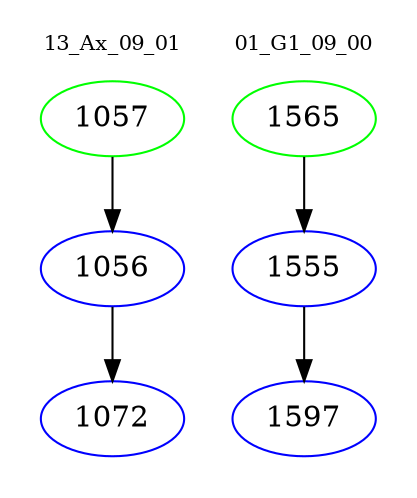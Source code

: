 digraph{
subgraph cluster_0 {
color = white
label = "13_Ax_09_01";
fontsize=10;
T0_1057 [label="1057", color="green"]
T0_1057 -> T0_1056 [color="black"]
T0_1056 [label="1056", color="blue"]
T0_1056 -> T0_1072 [color="black"]
T0_1072 [label="1072", color="blue"]
}
subgraph cluster_1 {
color = white
label = "01_G1_09_00";
fontsize=10;
T1_1565 [label="1565", color="green"]
T1_1565 -> T1_1555 [color="black"]
T1_1555 [label="1555", color="blue"]
T1_1555 -> T1_1597 [color="black"]
T1_1597 [label="1597", color="blue"]
}
}
